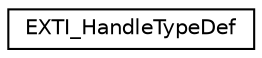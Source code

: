 digraph "Graphical Class Hierarchy"
{
 // LATEX_PDF_SIZE
  edge [fontname="Helvetica",fontsize="10",labelfontname="Helvetica",labelfontsize="10"];
  node [fontname="Helvetica",fontsize="10",shape=record];
  rankdir="LR";
  Node0 [label="EXTI_HandleTypeDef",height=0.2,width=0.4,color="black", fillcolor="white", style="filled",URL="$structEXTI__HandleTypeDef.html",tooltip="EXTI Handle structure definition."];
}
